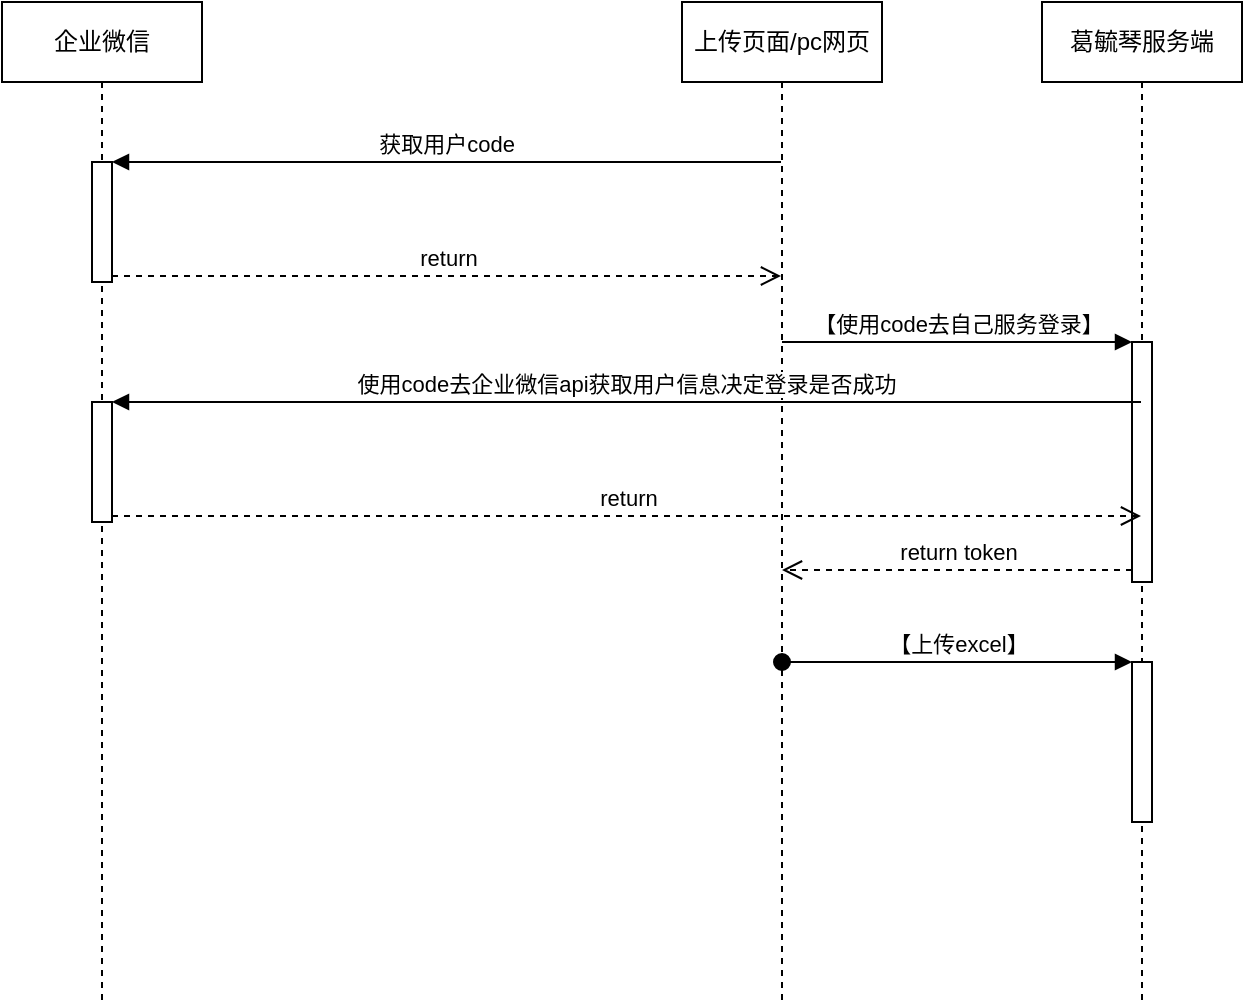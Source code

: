 <mxfile version="14.3.1" type="github">
  <diagram id="8QngfO2jfq1yXHo2Kiuy" name="时序图">
    <mxGraphModel dx="1422" dy="794" grid="1" gridSize="10" guides="1" tooltips="1" connect="1" arrows="1" fold="1" page="1" pageScale="1" pageWidth="827" pageHeight="1169" math="0" shadow="0">
      <root>
        <mxCell id="0" />
        <mxCell id="1" parent="0" />
        <mxCell id="4JyuqKB_yBg2ffU73J77-5" value="&lt;span&gt;企业微信&lt;/span&gt;" style="shape=umlLifeline;perimeter=lifelinePerimeter;whiteSpace=wrap;html=1;container=1;collapsible=0;recursiveResize=0;outlineConnect=0;" parent="1" vertex="1">
          <mxGeometry x="150" y="280" width="100" height="500" as="geometry" />
        </mxCell>
        <mxCell id="Mca2kbJLNrXGnyiqXuNN-30" value="" style="html=1;points=[];perimeter=orthogonalPerimeter;" vertex="1" parent="4JyuqKB_yBg2ffU73J77-5">
          <mxGeometry x="45" y="80" width="10" height="60" as="geometry" />
        </mxCell>
        <mxCell id="Mca2kbJLNrXGnyiqXuNN-38" value="" style="html=1;points=[];perimeter=orthogonalPerimeter;" vertex="1" parent="4JyuqKB_yBg2ffU73J77-5">
          <mxGeometry x="45" y="200" width="10" height="60" as="geometry" />
        </mxCell>
        <mxCell id="4JyuqKB_yBg2ffU73J77-7" value="&lt;span&gt;上传页面/pc网页&lt;/span&gt;" style="shape=umlLifeline;perimeter=lifelinePerimeter;whiteSpace=wrap;html=1;container=1;collapsible=0;recursiveResize=0;outlineConnect=0;" parent="1" vertex="1">
          <mxGeometry x="490" y="280" width="100" height="500" as="geometry" />
        </mxCell>
        <mxCell id="4JyuqKB_yBg2ffU73J77-8" value="&lt;span&gt;葛毓琴服务端&lt;/span&gt;" style="shape=umlLifeline;perimeter=lifelinePerimeter;whiteSpace=wrap;html=1;container=1;collapsible=0;recursiveResize=0;outlineConnect=0;" parent="1" vertex="1">
          <mxGeometry x="670" y="280" width="100" height="500" as="geometry" />
        </mxCell>
        <mxCell id="Mca2kbJLNrXGnyiqXuNN-35" value="" style="html=1;points=[];perimeter=orthogonalPerimeter;" vertex="1" parent="4JyuqKB_yBg2ffU73J77-8">
          <mxGeometry x="45" y="170" width="10" height="120" as="geometry" />
        </mxCell>
        <mxCell id="Mca2kbJLNrXGnyiqXuNN-41" value="" style="html=1;points=[];perimeter=orthogonalPerimeter;" vertex="1" parent="4JyuqKB_yBg2ffU73J77-8">
          <mxGeometry x="45" y="330" width="10" height="80" as="geometry" />
        </mxCell>
        <mxCell id="Mca2kbJLNrXGnyiqXuNN-31" value="获取用户code" style="html=1;verticalAlign=bottom;endArrow=block;entryX=1;entryY=0;fillColor=#FF3333;" edge="1" target="Mca2kbJLNrXGnyiqXuNN-30" parent="1" source="4JyuqKB_yBg2ffU73J77-7">
          <mxGeometry relative="1" as="geometry">
            <mxPoint x="265" y="360" as="sourcePoint" />
          </mxGeometry>
        </mxCell>
        <mxCell id="Mca2kbJLNrXGnyiqXuNN-32" value="return" style="html=1;verticalAlign=bottom;endArrow=open;dashed=1;endSize=8;exitX=1;exitY=0.95;fillColor=#FF3333;" edge="1" source="Mca2kbJLNrXGnyiqXuNN-30" parent="1" target="4JyuqKB_yBg2ffU73J77-7">
          <mxGeometry relative="1" as="geometry">
            <mxPoint x="265" y="417" as="targetPoint" />
          </mxGeometry>
        </mxCell>
        <mxCell id="Mca2kbJLNrXGnyiqXuNN-36" value="【使用code去自己服务登录】" style="html=1;verticalAlign=bottom;endArrow=block;entryX=0;entryY=0;fillColor=#FF3333;" edge="1" target="Mca2kbJLNrXGnyiqXuNN-35" parent="1" source="4JyuqKB_yBg2ffU73J77-7">
          <mxGeometry relative="1" as="geometry">
            <mxPoint x="300" y="520" as="sourcePoint" />
          </mxGeometry>
        </mxCell>
        <mxCell id="Mca2kbJLNrXGnyiqXuNN-37" value="return token" style="html=1;verticalAlign=bottom;endArrow=open;dashed=1;endSize=8;exitX=0;exitY=0.95;fillColor=#FF3333;" edge="1" source="Mca2kbJLNrXGnyiqXuNN-35" parent="1" target="4JyuqKB_yBg2ffU73J77-7">
          <mxGeometry relative="1" as="geometry">
            <mxPoint x="300" y="596" as="targetPoint" />
          </mxGeometry>
        </mxCell>
        <mxCell id="Mca2kbJLNrXGnyiqXuNN-39" value="使用code去企业微信api获取用户信息决定登录是否成功" style="html=1;verticalAlign=bottom;endArrow=block;entryX=1;entryY=0;fillColor=#FF3333;" edge="1" target="Mca2kbJLNrXGnyiqXuNN-38" parent="1" source="4JyuqKB_yBg2ffU73J77-8">
          <mxGeometry relative="1" as="geometry">
            <mxPoint x="265" y="480" as="sourcePoint" />
          </mxGeometry>
        </mxCell>
        <mxCell id="Mca2kbJLNrXGnyiqXuNN-40" value="return" style="html=1;verticalAlign=bottom;endArrow=open;dashed=1;endSize=8;exitX=1;exitY=0.95;fillColor=#FF3333;" edge="1" source="Mca2kbJLNrXGnyiqXuNN-38" parent="1" target="4JyuqKB_yBg2ffU73J77-8">
          <mxGeometry relative="1" as="geometry">
            <mxPoint x="265" y="537" as="targetPoint" />
          </mxGeometry>
        </mxCell>
        <mxCell id="Mca2kbJLNrXGnyiqXuNN-42" value="【上传excel】" style="html=1;verticalAlign=bottom;startArrow=oval;endArrow=block;startSize=8;fillColor=#FF3333;" edge="1" target="Mca2kbJLNrXGnyiqXuNN-41" parent="1" source="4JyuqKB_yBg2ffU73J77-7">
          <mxGeometry relative="1" as="geometry">
            <mxPoint x="655" y="610" as="sourcePoint" />
          </mxGeometry>
        </mxCell>
      </root>
    </mxGraphModel>
  </diagram>
</mxfile>
